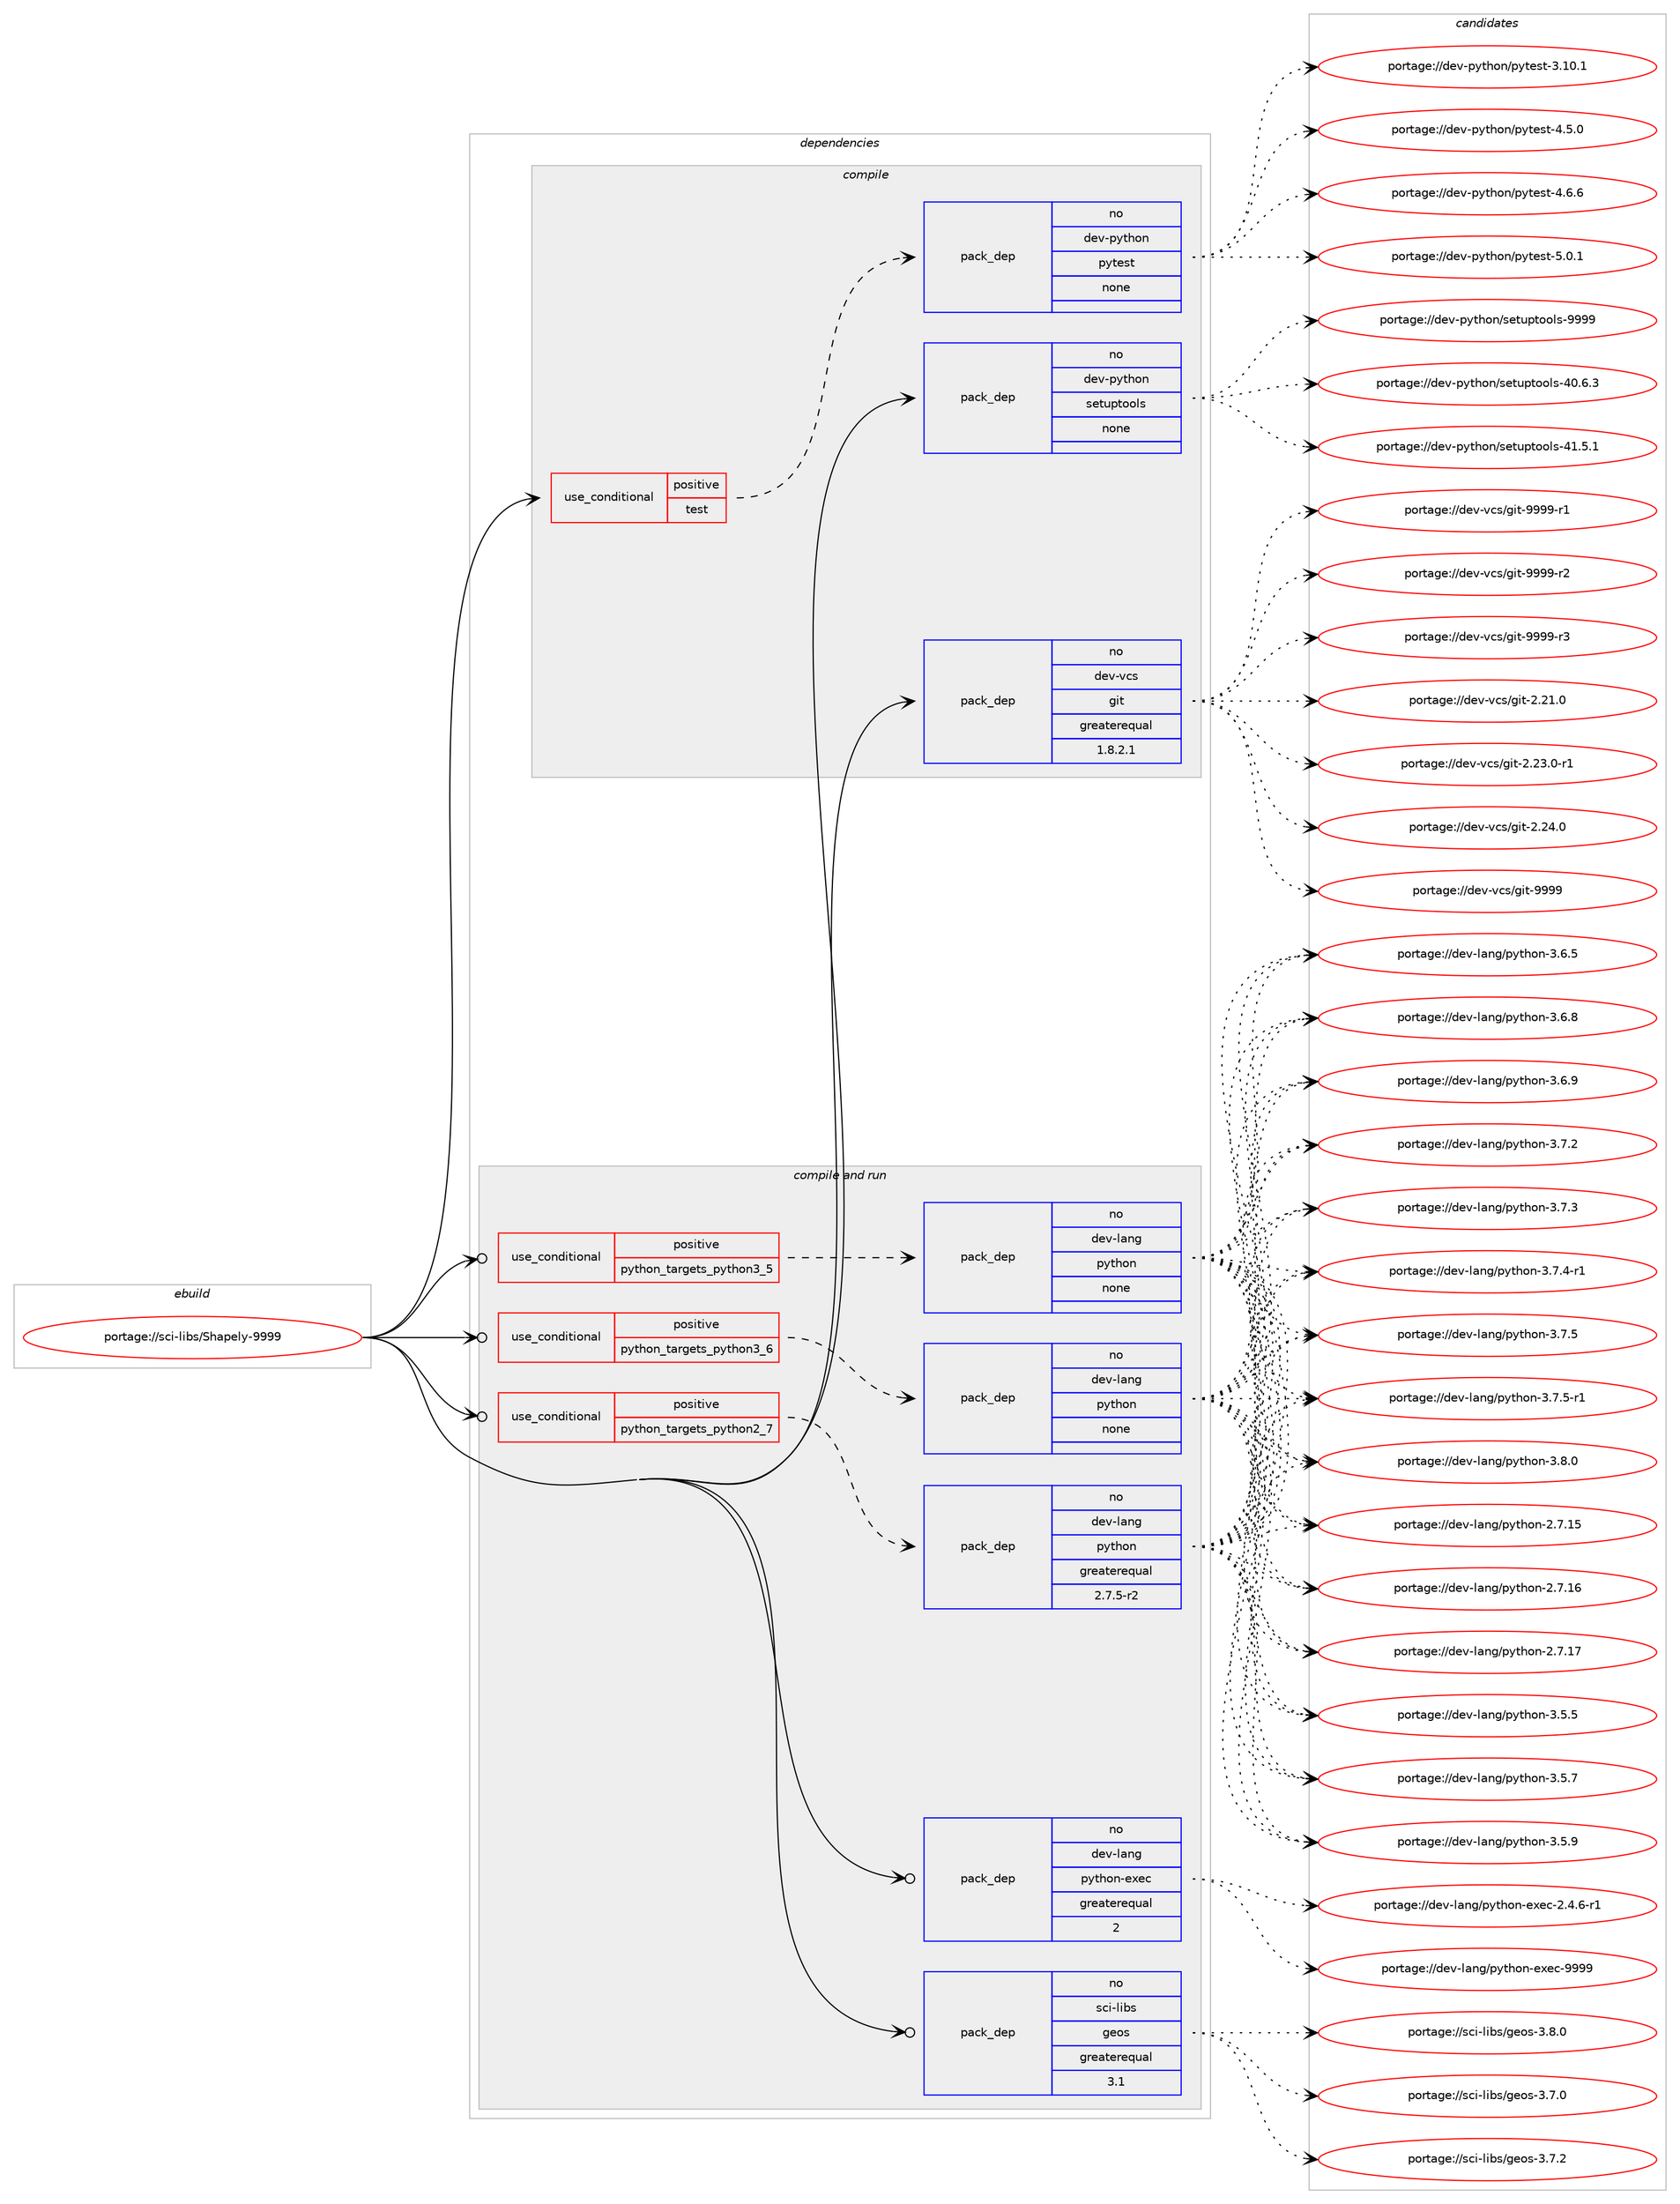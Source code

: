 digraph prolog {

# *************
# Graph options
# *************

newrank=true;
concentrate=true;
compound=true;
graph [rankdir=LR,fontname=Helvetica,fontsize=10,ranksep=1.5];#, ranksep=2.5, nodesep=0.2];
edge  [arrowhead=vee];
node  [fontname=Helvetica,fontsize=10];

# **********
# The ebuild
# **********

subgraph cluster_leftcol {
color=gray;
rank=same;
label=<<i>ebuild</i>>;
id [label="portage://sci-libs/Shapely-9999", color=red, width=4, href="../sci-libs/Shapely-9999.svg"];
}

# ****************
# The dependencies
# ****************

subgraph cluster_midcol {
color=gray;
label=<<i>dependencies</i>>;
subgraph cluster_compile {
fillcolor="#eeeeee";
style=filled;
label=<<i>compile</i>>;
subgraph cond96072 {
dependency388477 [label=<<TABLE BORDER="0" CELLBORDER="1" CELLSPACING="0" CELLPADDING="4"><TR><TD ROWSPAN="3" CELLPADDING="10">use_conditional</TD></TR><TR><TD>positive</TD></TR><TR><TD>test</TD></TR></TABLE>>, shape=none, color=red];
subgraph pack285824 {
dependency388478 [label=<<TABLE BORDER="0" CELLBORDER="1" CELLSPACING="0" CELLPADDING="4" WIDTH="220"><TR><TD ROWSPAN="6" CELLPADDING="30">pack_dep</TD></TR><TR><TD WIDTH="110">no</TD></TR><TR><TD>dev-python</TD></TR><TR><TD>pytest</TD></TR><TR><TD>none</TD></TR><TR><TD></TD></TR></TABLE>>, shape=none, color=blue];
}
dependency388477:e -> dependency388478:w [weight=20,style="dashed",arrowhead="vee"];
}
id:e -> dependency388477:w [weight=20,style="solid",arrowhead="vee"];
subgraph pack285825 {
dependency388479 [label=<<TABLE BORDER="0" CELLBORDER="1" CELLSPACING="0" CELLPADDING="4" WIDTH="220"><TR><TD ROWSPAN="6" CELLPADDING="30">pack_dep</TD></TR><TR><TD WIDTH="110">no</TD></TR><TR><TD>dev-python</TD></TR><TR><TD>setuptools</TD></TR><TR><TD>none</TD></TR><TR><TD></TD></TR></TABLE>>, shape=none, color=blue];
}
id:e -> dependency388479:w [weight=20,style="solid",arrowhead="vee"];
subgraph pack285826 {
dependency388480 [label=<<TABLE BORDER="0" CELLBORDER="1" CELLSPACING="0" CELLPADDING="4" WIDTH="220"><TR><TD ROWSPAN="6" CELLPADDING="30">pack_dep</TD></TR><TR><TD WIDTH="110">no</TD></TR><TR><TD>dev-vcs</TD></TR><TR><TD>git</TD></TR><TR><TD>greaterequal</TD></TR><TR><TD>1.8.2.1</TD></TR></TABLE>>, shape=none, color=blue];
}
id:e -> dependency388480:w [weight=20,style="solid",arrowhead="vee"];
}
subgraph cluster_compileandrun {
fillcolor="#eeeeee";
style=filled;
label=<<i>compile and run</i>>;
subgraph cond96073 {
dependency388481 [label=<<TABLE BORDER="0" CELLBORDER="1" CELLSPACING="0" CELLPADDING="4"><TR><TD ROWSPAN="3" CELLPADDING="10">use_conditional</TD></TR><TR><TD>positive</TD></TR><TR><TD>python_targets_python2_7</TD></TR></TABLE>>, shape=none, color=red];
subgraph pack285827 {
dependency388482 [label=<<TABLE BORDER="0" CELLBORDER="1" CELLSPACING="0" CELLPADDING="4" WIDTH="220"><TR><TD ROWSPAN="6" CELLPADDING="30">pack_dep</TD></TR><TR><TD WIDTH="110">no</TD></TR><TR><TD>dev-lang</TD></TR><TR><TD>python</TD></TR><TR><TD>greaterequal</TD></TR><TR><TD>2.7.5-r2</TD></TR></TABLE>>, shape=none, color=blue];
}
dependency388481:e -> dependency388482:w [weight=20,style="dashed",arrowhead="vee"];
}
id:e -> dependency388481:w [weight=20,style="solid",arrowhead="odotvee"];
subgraph cond96074 {
dependency388483 [label=<<TABLE BORDER="0" CELLBORDER="1" CELLSPACING="0" CELLPADDING="4"><TR><TD ROWSPAN="3" CELLPADDING="10">use_conditional</TD></TR><TR><TD>positive</TD></TR><TR><TD>python_targets_python3_5</TD></TR></TABLE>>, shape=none, color=red];
subgraph pack285828 {
dependency388484 [label=<<TABLE BORDER="0" CELLBORDER="1" CELLSPACING="0" CELLPADDING="4" WIDTH="220"><TR><TD ROWSPAN="6" CELLPADDING="30">pack_dep</TD></TR><TR><TD WIDTH="110">no</TD></TR><TR><TD>dev-lang</TD></TR><TR><TD>python</TD></TR><TR><TD>none</TD></TR><TR><TD></TD></TR></TABLE>>, shape=none, color=blue];
}
dependency388483:e -> dependency388484:w [weight=20,style="dashed",arrowhead="vee"];
}
id:e -> dependency388483:w [weight=20,style="solid",arrowhead="odotvee"];
subgraph cond96075 {
dependency388485 [label=<<TABLE BORDER="0" CELLBORDER="1" CELLSPACING="0" CELLPADDING="4"><TR><TD ROWSPAN="3" CELLPADDING="10">use_conditional</TD></TR><TR><TD>positive</TD></TR><TR><TD>python_targets_python3_6</TD></TR></TABLE>>, shape=none, color=red];
subgraph pack285829 {
dependency388486 [label=<<TABLE BORDER="0" CELLBORDER="1" CELLSPACING="0" CELLPADDING="4" WIDTH="220"><TR><TD ROWSPAN="6" CELLPADDING="30">pack_dep</TD></TR><TR><TD WIDTH="110">no</TD></TR><TR><TD>dev-lang</TD></TR><TR><TD>python</TD></TR><TR><TD>none</TD></TR><TR><TD></TD></TR></TABLE>>, shape=none, color=blue];
}
dependency388485:e -> dependency388486:w [weight=20,style="dashed",arrowhead="vee"];
}
id:e -> dependency388485:w [weight=20,style="solid",arrowhead="odotvee"];
subgraph pack285830 {
dependency388487 [label=<<TABLE BORDER="0" CELLBORDER="1" CELLSPACING="0" CELLPADDING="4" WIDTH="220"><TR><TD ROWSPAN="6" CELLPADDING="30">pack_dep</TD></TR><TR><TD WIDTH="110">no</TD></TR><TR><TD>dev-lang</TD></TR><TR><TD>python-exec</TD></TR><TR><TD>greaterequal</TD></TR><TR><TD>2</TD></TR></TABLE>>, shape=none, color=blue];
}
id:e -> dependency388487:w [weight=20,style="solid",arrowhead="odotvee"];
subgraph pack285831 {
dependency388488 [label=<<TABLE BORDER="0" CELLBORDER="1" CELLSPACING="0" CELLPADDING="4" WIDTH="220"><TR><TD ROWSPAN="6" CELLPADDING="30">pack_dep</TD></TR><TR><TD WIDTH="110">no</TD></TR><TR><TD>sci-libs</TD></TR><TR><TD>geos</TD></TR><TR><TD>greaterequal</TD></TR><TR><TD>3.1</TD></TR></TABLE>>, shape=none, color=blue];
}
id:e -> dependency388488:w [weight=20,style="solid",arrowhead="odotvee"];
}
subgraph cluster_run {
fillcolor="#eeeeee";
style=filled;
label=<<i>run</i>>;
}
}

# **************
# The candidates
# **************

subgraph cluster_choices {
rank=same;
color=gray;
label=<<i>candidates</i>>;

subgraph choice285824 {
color=black;
nodesep=1;
choiceportage100101118451121211161041111104711212111610111511645514649484649 [label="portage://dev-python/pytest-3.10.1", color=red, width=4,href="../dev-python/pytest-3.10.1.svg"];
choiceportage1001011184511212111610411111047112121116101115116455246534648 [label="portage://dev-python/pytest-4.5.0", color=red, width=4,href="../dev-python/pytest-4.5.0.svg"];
choiceportage1001011184511212111610411111047112121116101115116455246544654 [label="portage://dev-python/pytest-4.6.6", color=red, width=4,href="../dev-python/pytest-4.6.6.svg"];
choiceportage1001011184511212111610411111047112121116101115116455346484649 [label="portage://dev-python/pytest-5.0.1", color=red, width=4,href="../dev-python/pytest-5.0.1.svg"];
dependency388478:e -> choiceportage100101118451121211161041111104711212111610111511645514649484649:w [style=dotted,weight="100"];
dependency388478:e -> choiceportage1001011184511212111610411111047112121116101115116455246534648:w [style=dotted,weight="100"];
dependency388478:e -> choiceportage1001011184511212111610411111047112121116101115116455246544654:w [style=dotted,weight="100"];
dependency388478:e -> choiceportage1001011184511212111610411111047112121116101115116455346484649:w [style=dotted,weight="100"];
}
subgraph choice285825 {
color=black;
nodesep=1;
choiceportage100101118451121211161041111104711510111611711211611111110811545524846544651 [label="portage://dev-python/setuptools-40.6.3", color=red, width=4,href="../dev-python/setuptools-40.6.3.svg"];
choiceportage100101118451121211161041111104711510111611711211611111110811545524946534649 [label="portage://dev-python/setuptools-41.5.1", color=red, width=4,href="../dev-python/setuptools-41.5.1.svg"];
choiceportage10010111845112121116104111110471151011161171121161111111081154557575757 [label="portage://dev-python/setuptools-9999", color=red, width=4,href="../dev-python/setuptools-9999.svg"];
dependency388479:e -> choiceportage100101118451121211161041111104711510111611711211611111110811545524846544651:w [style=dotted,weight="100"];
dependency388479:e -> choiceportage100101118451121211161041111104711510111611711211611111110811545524946534649:w [style=dotted,weight="100"];
dependency388479:e -> choiceportage10010111845112121116104111110471151011161171121161111111081154557575757:w [style=dotted,weight="100"];
}
subgraph choice285826 {
color=black;
nodesep=1;
choiceportage10010111845118991154710310511645504650494648 [label="portage://dev-vcs/git-2.21.0", color=red, width=4,href="../dev-vcs/git-2.21.0.svg"];
choiceportage100101118451189911547103105116455046505146484511449 [label="portage://dev-vcs/git-2.23.0-r1", color=red, width=4,href="../dev-vcs/git-2.23.0-r1.svg"];
choiceportage10010111845118991154710310511645504650524648 [label="portage://dev-vcs/git-2.24.0", color=red, width=4,href="../dev-vcs/git-2.24.0.svg"];
choiceportage1001011184511899115471031051164557575757 [label="portage://dev-vcs/git-9999", color=red, width=4,href="../dev-vcs/git-9999.svg"];
choiceportage10010111845118991154710310511645575757574511449 [label="portage://dev-vcs/git-9999-r1", color=red, width=4,href="../dev-vcs/git-9999-r1.svg"];
choiceportage10010111845118991154710310511645575757574511450 [label="portage://dev-vcs/git-9999-r2", color=red, width=4,href="../dev-vcs/git-9999-r2.svg"];
choiceportage10010111845118991154710310511645575757574511451 [label="portage://dev-vcs/git-9999-r3", color=red, width=4,href="../dev-vcs/git-9999-r3.svg"];
dependency388480:e -> choiceportage10010111845118991154710310511645504650494648:w [style=dotted,weight="100"];
dependency388480:e -> choiceportage100101118451189911547103105116455046505146484511449:w [style=dotted,weight="100"];
dependency388480:e -> choiceportage10010111845118991154710310511645504650524648:w [style=dotted,weight="100"];
dependency388480:e -> choiceportage1001011184511899115471031051164557575757:w [style=dotted,weight="100"];
dependency388480:e -> choiceportage10010111845118991154710310511645575757574511449:w [style=dotted,weight="100"];
dependency388480:e -> choiceportage10010111845118991154710310511645575757574511450:w [style=dotted,weight="100"];
dependency388480:e -> choiceportage10010111845118991154710310511645575757574511451:w [style=dotted,weight="100"];
}
subgraph choice285827 {
color=black;
nodesep=1;
choiceportage10010111845108971101034711212111610411111045504655464953 [label="portage://dev-lang/python-2.7.15", color=red, width=4,href="../dev-lang/python-2.7.15.svg"];
choiceportage10010111845108971101034711212111610411111045504655464954 [label="portage://dev-lang/python-2.7.16", color=red, width=4,href="../dev-lang/python-2.7.16.svg"];
choiceportage10010111845108971101034711212111610411111045504655464955 [label="portage://dev-lang/python-2.7.17", color=red, width=4,href="../dev-lang/python-2.7.17.svg"];
choiceportage100101118451089711010347112121116104111110455146534653 [label="portage://dev-lang/python-3.5.5", color=red, width=4,href="../dev-lang/python-3.5.5.svg"];
choiceportage100101118451089711010347112121116104111110455146534655 [label="portage://dev-lang/python-3.5.7", color=red, width=4,href="../dev-lang/python-3.5.7.svg"];
choiceportage100101118451089711010347112121116104111110455146534657 [label="portage://dev-lang/python-3.5.9", color=red, width=4,href="../dev-lang/python-3.5.9.svg"];
choiceportage100101118451089711010347112121116104111110455146544653 [label="portage://dev-lang/python-3.6.5", color=red, width=4,href="../dev-lang/python-3.6.5.svg"];
choiceportage100101118451089711010347112121116104111110455146544656 [label="portage://dev-lang/python-3.6.8", color=red, width=4,href="../dev-lang/python-3.6.8.svg"];
choiceportage100101118451089711010347112121116104111110455146544657 [label="portage://dev-lang/python-3.6.9", color=red, width=4,href="../dev-lang/python-3.6.9.svg"];
choiceportage100101118451089711010347112121116104111110455146554650 [label="portage://dev-lang/python-3.7.2", color=red, width=4,href="../dev-lang/python-3.7.2.svg"];
choiceportage100101118451089711010347112121116104111110455146554651 [label="portage://dev-lang/python-3.7.3", color=red, width=4,href="../dev-lang/python-3.7.3.svg"];
choiceportage1001011184510897110103471121211161041111104551465546524511449 [label="portage://dev-lang/python-3.7.4-r1", color=red, width=4,href="../dev-lang/python-3.7.4-r1.svg"];
choiceportage100101118451089711010347112121116104111110455146554653 [label="portage://dev-lang/python-3.7.5", color=red, width=4,href="../dev-lang/python-3.7.5.svg"];
choiceportage1001011184510897110103471121211161041111104551465546534511449 [label="portage://dev-lang/python-3.7.5-r1", color=red, width=4,href="../dev-lang/python-3.7.5-r1.svg"];
choiceportage100101118451089711010347112121116104111110455146564648 [label="portage://dev-lang/python-3.8.0", color=red, width=4,href="../dev-lang/python-3.8.0.svg"];
dependency388482:e -> choiceportage10010111845108971101034711212111610411111045504655464953:w [style=dotted,weight="100"];
dependency388482:e -> choiceportage10010111845108971101034711212111610411111045504655464954:w [style=dotted,weight="100"];
dependency388482:e -> choiceportage10010111845108971101034711212111610411111045504655464955:w [style=dotted,weight="100"];
dependency388482:e -> choiceportage100101118451089711010347112121116104111110455146534653:w [style=dotted,weight="100"];
dependency388482:e -> choiceportage100101118451089711010347112121116104111110455146534655:w [style=dotted,weight="100"];
dependency388482:e -> choiceportage100101118451089711010347112121116104111110455146534657:w [style=dotted,weight="100"];
dependency388482:e -> choiceportage100101118451089711010347112121116104111110455146544653:w [style=dotted,weight="100"];
dependency388482:e -> choiceportage100101118451089711010347112121116104111110455146544656:w [style=dotted,weight="100"];
dependency388482:e -> choiceportage100101118451089711010347112121116104111110455146544657:w [style=dotted,weight="100"];
dependency388482:e -> choiceportage100101118451089711010347112121116104111110455146554650:w [style=dotted,weight="100"];
dependency388482:e -> choiceportage100101118451089711010347112121116104111110455146554651:w [style=dotted,weight="100"];
dependency388482:e -> choiceportage1001011184510897110103471121211161041111104551465546524511449:w [style=dotted,weight="100"];
dependency388482:e -> choiceportage100101118451089711010347112121116104111110455146554653:w [style=dotted,weight="100"];
dependency388482:e -> choiceportage1001011184510897110103471121211161041111104551465546534511449:w [style=dotted,weight="100"];
dependency388482:e -> choiceportage100101118451089711010347112121116104111110455146564648:w [style=dotted,weight="100"];
}
subgraph choice285828 {
color=black;
nodesep=1;
choiceportage10010111845108971101034711212111610411111045504655464953 [label="portage://dev-lang/python-2.7.15", color=red, width=4,href="../dev-lang/python-2.7.15.svg"];
choiceportage10010111845108971101034711212111610411111045504655464954 [label="portage://dev-lang/python-2.7.16", color=red, width=4,href="../dev-lang/python-2.7.16.svg"];
choiceportage10010111845108971101034711212111610411111045504655464955 [label="portage://dev-lang/python-2.7.17", color=red, width=4,href="../dev-lang/python-2.7.17.svg"];
choiceportage100101118451089711010347112121116104111110455146534653 [label="portage://dev-lang/python-3.5.5", color=red, width=4,href="../dev-lang/python-3.5.5.svg"];
choiceportage100101118451089711010347112121116104111110455146534655 [label="portage://dev-lang/python-3.5.7", color=red, width=4,href="../dev-lang/python-3.5.7.svg"];
choiceportage100101118451089711010347112121116104111110455146534657 [label="portage://dev-lang/python-3.5.9", color=red, width=4,href="../dev-lang/python-3.5.9.svg"];
choiceportage100101118451089711010347112121116104111110455146544653 [label="portage://dev-lang/python-3.6.5", color=red, width=4,href="../dev-lang/python-3.6.5.svg"];
choiceportage100101118451089711010347112121116104111110455146544656 [label="portage://dev-lang/python-3.6.8", color=red, width=4,href="../dev-lang/python-3.6.8.svg"];
choiceportage100101118451089711010347112121116104111110455146544657 [label="portage://dev-lang/python-3.6.9", color=red, width=4,href="../dev-lang/python-3.6.9.svg"];
choiceportage100101118451089711010347112121116104111110455146554650 [label="portage://dev-lang/python-3.7.2", color=red, width=4,href="../dev-lang/python-3.7.2.svg"];
choiceportage100101118451089711010347112121116104111110455146554651 [label="portage://dev-lang/python-3.7.3", color=red, width=4,href="../dev-lang/python-3.7.3.svg"];
choiceportage1001011184510897110103471121211161041111104551465546524511449 [label="portage://dev-lang/python-3.7.4-r1", color=red, width=4,href="../dev-lang/python-3.7.4-r1.svg"];
choiceportage100101118451089711010347112121116104111110455146554653 [label="portage://dev-lang/python-3.7.5", color=red, width=4,href="../dev-lang/python-3.7.5.svg"];
choiceportage1001011184510897110103471121211161041111104551465546534511449 [label="portage://dev-lang/python-3.7.5-r1", color=red, width=4,href="../dev-lang/python-3.7.5-r1.svg"];
choiceportage100101118451089711010347112121116104111110455146564648 [label="portage://dev-lang/python-3.8.0", color=red, width=4,href="../dev-lang/python-3.8.0.svg"];
dependency388484:e -> choiceportage10010111845108971101034711212111610411111045504655464953:w [style=dotted,weight="100"];
dependency388484:e -> choiceportage10010111845108971101034711212111610411111045504655464954:w [style=dotted,weight="100"];
dependency388484:e -> choiceportage10010111845108971101034711212111610411111045504655464955:w [style=dotted,weight="100"];
dependency388484:e -> choiceportage100101118451089711010347112121116104111110455146534653:w [style=dotted,weight="100"];
dependency388484:e -> choiceportage100101118451089711010347112121116104111110455146534655:w [style=dotted,weight="100"];
dependency388484:e -> choiceportage100101118451089711010347112121116104111110455146534657:w [style=dotted,weight="100"];
dependency388484:e -> choiceportage100101118451089711010347112121116104111110455146544653:w [style=dotted,weight="100"];
dependency388484:e -> choiceportage100101118451089711010347112121116104111110455146544656:w [style=dotted,weight="100"];
dependency388484:e -> choiceportage100101118451089711010347112121116104111110455146544657:w [style=dotted,weight="100"];
dependency388484:e -> choiceportage100101118451089711010347112121116104111110455146554650:w [style=dotted,weight="100"];
dependency388484:e -> choiceportage100101118451089711010347112121116104111110455146554651:w [style=dotted,weight="100"];
dependency388484:e -> choiceportage1001011184510897110103471121211161041111104551465546524511449:w [style=dotted,weight="100"];
dependency388484:e -> choiceportage100101118451089711010347112121116104111110455146554653:w [style=dotted,weight="100"];
dependency388484:e -> choiceportage1001011184510897110103471121211161041111104551465546534511449:w [style=dotted,weight="100"];
dependency388484:e -> choiceportage100101118451089711010347112121116104111110455146564648:w [style=dotted,weight="100"];
}
subgraph choice285829 {
color=black;
nodesep=1;
choiceportage10010111845108971101034711212111610411111045504655464953 [label="portage://dev-lang/python-2.7.15", color=red, width=4,href="../dev-lang/python-2.7.15.svg"];
choiceportage10010111845108971101034711212111610411111045504655464954 [label="portage://dev-lang/python-2.7.16", color=red, width=4,href="../dev-lang/python-2.7.16.svg"];
choiceportage10010111845108971101034711212111610411111045504655464955 [label="portage://dev-lang/python-2.7.17", color=red, width=4,href="../dev-lang/python-2.7.17.svg"];
choiceportage100101118451089711010347112121116104111110455146534653 [label="portage://dev-lang/python-3.5.5", color=red, width=4,href="../dev-lang/python-3.5.5.svg"];
choiceportage100101118451089711010347112121116104111110455146534655 [label="portage://dev-lang/python-3.5.7", color=red, width=4,href="../dev-lang/python-3.5.7.svg"];
choiceportage100101118451089711010347112121116104111110455146534657 [label="portage://dev-lang/python-3.5.9", color=red, width=4,href="../dev-lang/python-3.5.9.svg"];
choiceportage100101118451089711010347112121116104111110455146544653 [label="portage://dev-lang/python-3.6.5", color=red, width=4,href="../dev-lang/python-3.6.5.svg"];
choiceportage100101118451089711010347112121116104111110455146544656 [label="portage://dev-lang/python-3.6.8", color=red, width=4,href="../dev-lang/python-3.6.8.svg"];
choiceportage100101118451089711010347112121116104111110455146544657 [label="portage://dev-lang/python-3.6.9", color=red, width=4,href="../dev-lang/python-3.6.9.svg"];
choiceportage100101118451089711010347112121116104111110455146554650 [label="portage://dev-lang/python-3.7.2", color=red, width=4,href="../dev-lang/python-3.7.2.svg"];
choiceportage100101118451089711010347112121116104111110455146554651 [label="portage://dev-lang/python-3.7.3", color=red, width=4,href="../dev-lang/python-3.7.3.svg"];
choiceportage1001011184510897110103471121211161041111104551465546524511449 [label="portage://dev-lang/python-3.7.4-r1", color=red, width=4,href="../dev-lang/python-3.7.4-r1.svg"];
choiceportage100101118451089711010347112121116104111110455146554653 [label="portage://dev-lang/python-3.7.5", color=red, width=4,href="../dev-lang/python-3.7.5.svg"];
choiceportage1001011184510897110103471121211161041111104551465546534511449 [label="portage://dev-lang/python-3.7.5-r1", color=red, width=4,href="../dev-lang/python-3.7.5-r1.svg"];
choiceportage100101118451089711010347112121116104111110455146564648 [label="portage://dev-lang/python-3.8.0", color=red, width=4,href="../dev-lang/python-3.8.0.svg"];
dependency388486:e -> choiceportage10010111845108971101034711212111610411111045504655464953:w [style=dotted,weight="100"];
dependency388486:e -> choiceportage10010111845108971101034711212111610411111045504655464954:w [style=dotted,weight="100"];
dependency388486:e -> choiceportage10010111845108971101034711212111610411111045504655464955:w [style=dotted,weight="100"];
dependency388486:e -> choiceportage100101118451089711010347112121116104111110455146534653:w [style=dotted,weight="100"];
dependency388486:e -> choiceportage100101118451089711010347112121116104111110455146534655:w [style=dotted,weight="100"];
dependency388486:e -> choiceportage100101118451089711010347112121116104111110455146534657:w [style=dotted,weight="100"];
dependency388486:e -> choiceportage100101118451089711010347112121116104111110455146544653:w [style=dotted,weight="100"];
dependency388486:e -> choiceportage100101118451089711010347112121116104111110455146544656:w [style=dotted,weight="100"];
dependency388486:e -> choiceportage100101118451089711010347112121116104111110455146544657:w [style=dotted,weight="100"];
dependency388486:e -> choiceportage100101118451089711010347112121116104111110455146554650:w [style=dotted,weight="100"];
dependency388486:e -> choiceportage100101118451089711010347112121116104111110455146554651:w [style=dotted,weight="100"];
dependency388486:e -> choiceportage1001011184510897110103471121211161041111104551465546524511449:w [style=dotted,weight="100"];
dependency388486:e -> choiceportage100101118451089711010347112121116104111110455146554653:w [style=dotted,weight="100"];
dependency388486:e -> choiceportage1001011184510897110103471121211161041111104551465546534511449:w [style=dotted,weight="100"];
dependency388486:e -> choiceportage100101118451089711010347112121116104111110455146564648:w [style=dotted,weight="100"];
}
subgraph choice285830 {
color=black;
nodesep=1;
choiceportage10010111845108971101034711212111610411111045101120101994550465246544511449 [label="portage://dev-lang/python-exec-2.4.6-r1", color=red, width=4,href="../dev-lang/python-exec-2.4.6-r1.svg"];
choiceportage10010111845108971101034711212111610411111045101120101994557575757 [label="portage://dev-lang/python-exec-9999", color=red, width=4,href="../dev-lang/python-exec-9999.svg"];
dependency388487:e -> choiceportage10010111845108971101034711212111610411111045101120101994550465246544511449:w [style=dotted,weight="100"];
dependency388487:e -> choiceportage10010111845108971101034711212111610411111045101120101994557575757:w [style=dotted,weight="100"];
}
subgraph choice285831 {
color=black;
nodesep=1;
choiceportage11599105451081059811547103101111115455146554648 [label="portage://sci-libs/geos-3.7.0", color=red, width=4,href="../sci-libs/geos-3.7.0.svg"];
choiceportage11599105451081059811547103101111115455146554650 [label="portage://sci-libs/geos-3.7.2", color=red, width=4,href="../sci-libs/geos-3.7.2.svg"];
choiceportage11599105451081059811547103101111115455146564648 [label="portage://sci-libs/geos-3.8.0", color=red, width=4,href="../sci-libs/geos-3.8.0.svg"];
dependency388488:e -> choiceportage11599105451081059811547103101111115455146554648:w [style=dotted,weight="100"];
dependency388488:e -> choiceportage11599105451081059811547103101111115455146554650:w [style=dotted,weight="100"];
dependency388488:e -> choiceportage11599105451081059811547103101111115455146564648:w [style=dotted,weight="100"];
}
}

}
